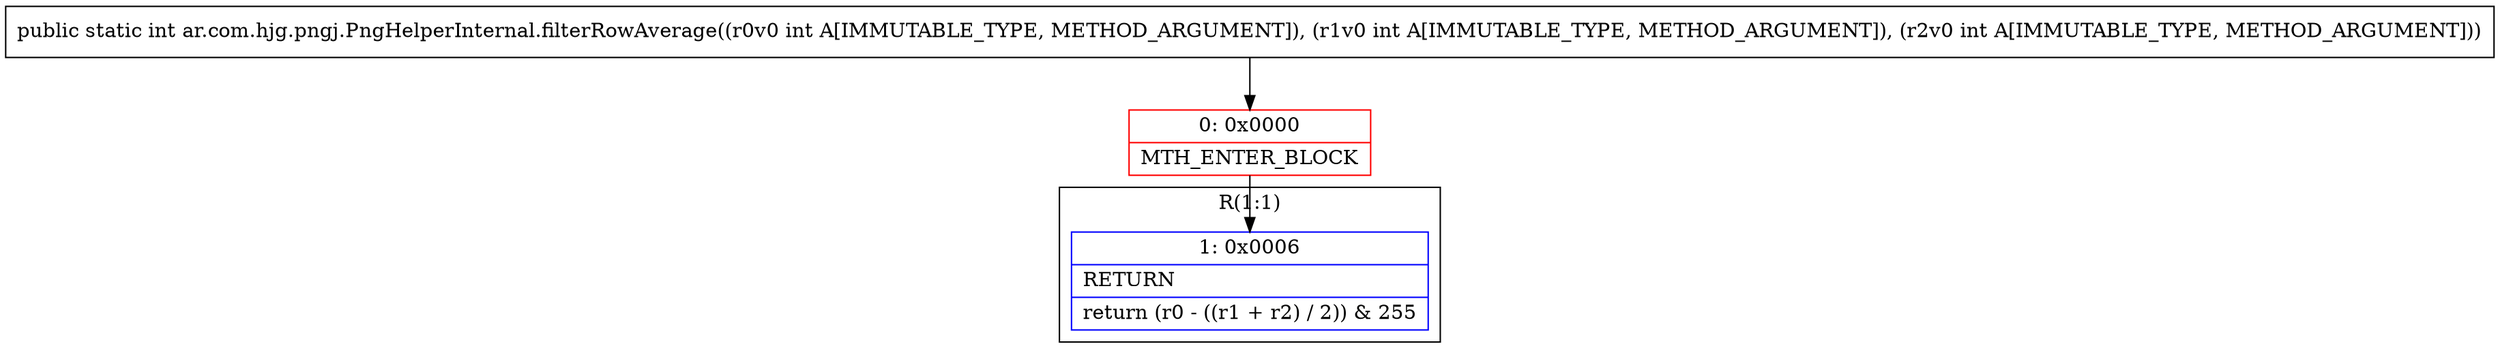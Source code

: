 digraph "CFG forar.com.hjg.pngj.PngHelperInternal.filterRowAverage(III)I" {
subgraph cluster_Region_226286969 {
label = "R(1:1)";
node [shape=record,color=blue];
Node_1 [shape=record,label="{1\:\ 0x0006|RETURN\l|return (r0 \- ((r1 + r2) \/ 2)) & 255\l}"];
}
Node_0 [shape=record,color=red,label="{0\:\ 0x0000|MTH_ENTER_BLOCK\l}"];
MethodNode[shape=record,label="{public static int ar.com.hjg.pngj.PngHelperInternal.filterRowAverage((r0v0 int A[IMMUTABLE_TYPE, METHOD_ARGUMENT]), (r1v0 int A[IMMUTABLE_TYPE, METHOD_ARGUMENT]), (r2v0 int A[IMMUTABLE_TYPE, METHOD_ARGUMENT])) }"];
MethodNode -> Node_0;
Node_0 -> Node_1;
}

